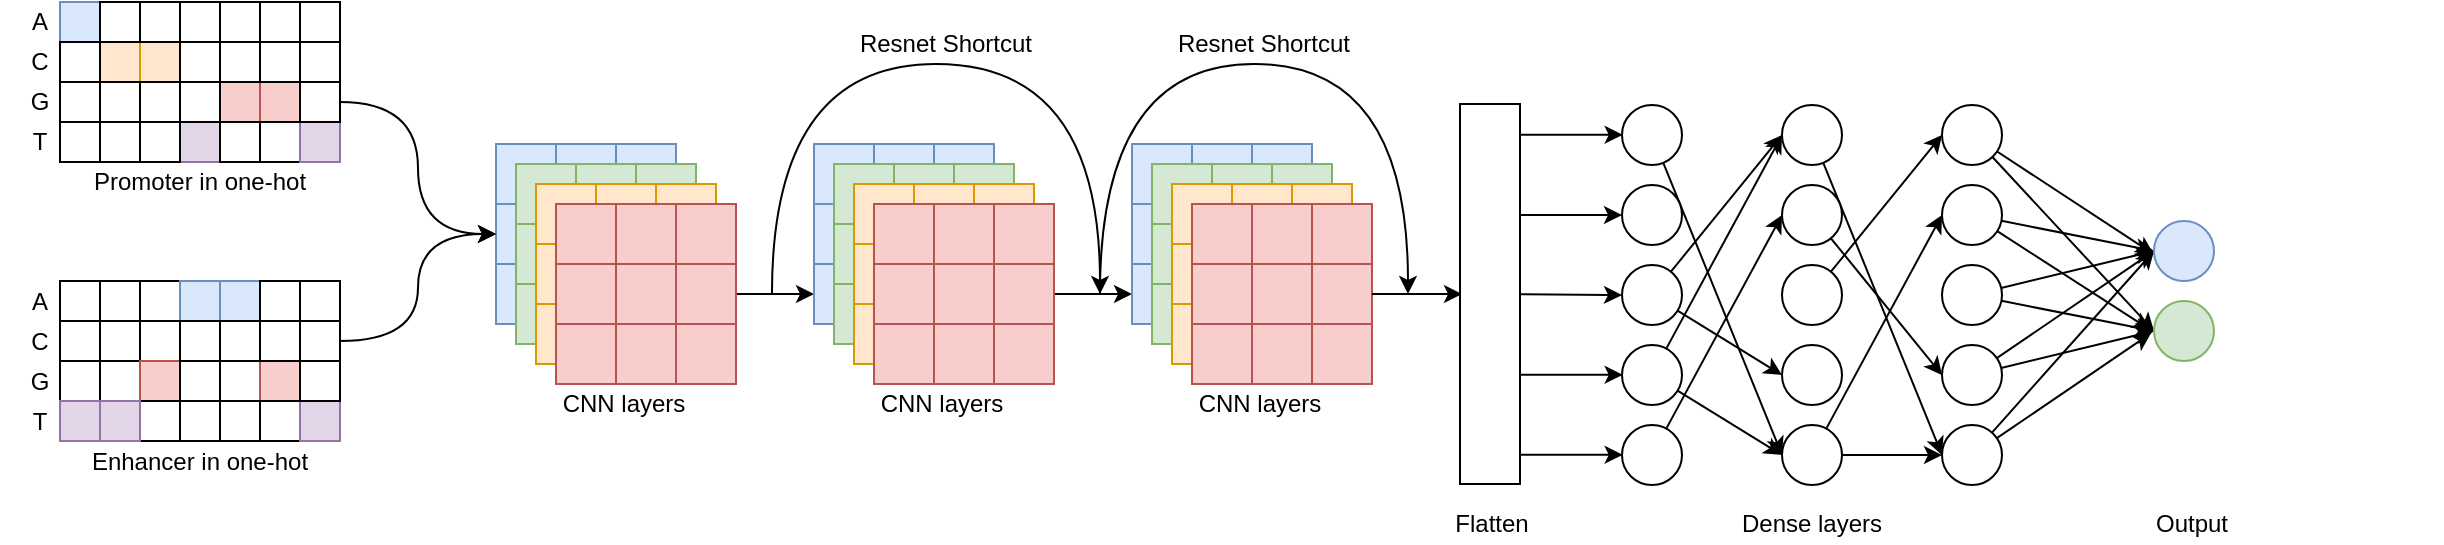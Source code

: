 <mxfile version="14.8.5" type="github">
  <diagram id="KxuiyelQ4g_LW83yEsCo" name="Page-1">
    <mxGraphModel dx="331" dy="177" grid="1" gridSize="10" guides="1" tooltips="1" connect="1" arrows="1" fold="1" page="1" pageScale="1" pageWidth="4681" pageHeight="3300" math="0" shadow="0">
      <root>
        <mxCell id="0" />
        <mxCell id="1" parent="0" />
        <mxCell id="kqRgGIrwKwdqKhj7u-J3-432" value="&lt;div&gt;CNN layers&lt;/div&gt;" style="text;html=1;strokeColor=none;fillColor=none;align=center;verticalAlign=middle;whiteSpace=wrap;rounded=0;" vertex="1" parent="1">
          <mxGeometry x="377" y="650" width="250" height="20" as="geometry" />
        </mxCell>
        <mxCell id="kqRgGIrwKwdqKhj7u-J3-433" value="" style="whiteSpace=wrap;html=1;aspect=fixed;fillColor=#dae8fc;strokeColor=#6c8ebf;" vertex="1" parent="1">
          <mxGeometry x="438" y="530" width="30" height="30" as="geometry" />
        </mxCell>
        <mxCell id="kqRgGIrwKwdqKhj7u-J3-434" value="" style="whiteSpace=wrap;html=1;aspect=fixed;fillColor=#dae8fc;strokeColor=#6c8ebf;" vertex="1" parent="1">
          <mxGeometry x="468" y="530" width="30" height="30" as="geometry" />
        </mxCell>
        <mxCell id="kqRgGIrwKwdqKhj7u-J3-435" value="" style="whiteSpace=wrap;html=1;aspect=fixed;fillColor=#dae8fc;strokeColor=#6c8ebf;" vertex="1" parent="1">
          <mxGeometry x="498" y="530" width="30" height="30" as="geometry" />
        </mxCell>
        <mxCell id="kqRgGIrwKwdqKhj7u-J3-436" value="" style="whiteSpace=wrap;html=1;aspect=fixed;fillColor=#dae8fc;strokeColor=#6c8ebf;" vertex="1" parent="1">
          <mxGeometry x="438" y="560" width="30" height="30" as="geometry" />
        </mxCell>
        <mxCell id="kqRgGIrwKwdqKhj7u-J3-437" value="" style="whiteSpace=wrap;html=1;aspect=fixed;fillColor=#dae8fc;strokeColor=#6c8ebf;" vertex="1" parent="1">
          <mxGeometry x="468" y="560" width="30" height="30" as="geometry" />
        </mxCell>
        <mxCell id="kqRgGIrwKwdqKhj7u-J3-438" value="" style="whiteSpace=wrap;html=1;aspect=fixed;fillColor=#dae8fc;strokeColor=#6c8ebf;" vertex="1" parent="1">
          <mxGeometry x="498" y="560" width="30" height="30" as="geometry" />
        </mxCell>
        <mxCell id="kqRgGIrwKwdqKhj7u-J3-439" value="" style="whiteSpace=wrap;html=1;aspect=fixed;fillColor=#dae8fc;strokeColor=#6c8ebf;" vertex="1" parent="1">
          <mxGeometry x="438" y="590" width="30" height="30" as="geometry" />
        </mxCell>
        <mxCell id="kqRgGIrwKwdqKhj7u-J3-440" value="" style="whiteSpace=wrap;html=1;aspect=fixed;fillColor=#dae8fc;strokeColor=#6c8ebf;" vertex="1" parent="1">
          <mxGeometry x="468" y="590" width="30" height="30" as="geometry" />
        </mxCell>
        <mxCell id="kqRgGIrwKwdqKhj7u-J3-441" value="" style="whiteSpace=wrap;html=1;aspect=fixed;fillColor=#dae8fc;strokeColor=#6c8ebf;" vertex="1" parent="1">
          <mxGeometry x="498" y="590" width="30" height="30" as="geometry" />
        </mxCell>
        <mxCell id="kqRgGIrwKwdqKhj7u-J3-442" value="" style="whiteSpace=wrap;html=1;aspect=fixed;fillColor=#d5e8d4;strokeColor=#82b366;" vertex="1" parent="1">
          <mxGeometry x="448" y="540" width="30" height="30" as="geometry" />
        </mxCell>
        <mxCell id="kqRgGIrwKwdqKhj7u-J3-443" value="" style="whiteSpace=wrap;html=1;aspect=fixed;fillColor=#d5e8d4;strokeColor=#82b366;" vertex="1" parent="1">
          <mxGeometry x="478" y="540" width="30" height="30" as="geometry" />
        </mxCell>
        <mxCell id="kqRgGIrwKwdqKhj7u-J3-444" value="" style="whiteSpace=wrap;html=1;aspect=fixed;fillColor=#d5e8d4;strokeColor=#82b366;" vertex="1" parent="1">
          <mxGeometry x="508" y="540" width="30" height="30" as="geometry" />
        </mxCell>
        <mxCell id="kqRgGIrwKwdqKhj7u-J3-445" value="" style="whiteSpace=wrap;html=1;aspect=fixed;fillColor=#d5e8d4;strokeColor=#82b366;" vertex="1" parent="1">
          <mxGeometry x="448" y="570" width="30" height="30" as="geometry" />
        </mxCell>
        <mxCell id="kqRgGIrwKwdqKhj7u-J3-446" value="" style="whiteSpace=wrap;html=1;aspect=fixed;fillColor=#d5e8d4;strokeColor=#82b366;" vertex="1" parent="1">
          <mxGeometry x="478" y="570" width="30" height="30" as="geometry" />
        </mxCell>
        <mxCell id="kqRgGIrwKwdqKhj7u-J3-447" value="" style="whiteSpace=wrap;html=1;aspect=fixed;fillColor=#d5e8d4;strokeColor=#82b366;" vertex="1" parent="1">
          <mxGeometry x="508" y="570" width="30" height="30" as="geometry" />
        </mxCell>
        <mxCell id="kqRgGIrwKwdqKhj7u-J3-448" value="" style="whiteSpace=wrap;html=1;aspect=fixed;fillColor=#d5e8d4;strokeColor=#82b366;" vertex="1" parent="1">
          <mxGeometry x="448" y="600" width="30" height="30" as="geometry" />
        </mxCell>
        <mxCell id="kqRgGIrwKwdqKhj7u-J3-449" value="" style="whiteSpace=wrap;html=1;aspect=fixed;fillColor=#d5e8d4;strokeColor=#82b366;" vertex="1" parent="1">
          <mxGeometry x="478" y="600" width="30" height="30" as="geometry" />
        </mxCell>
        <mxCell id="kqRgGIrwKwdqKhj7u-J3-450" value="" style="whiteSpace=wrap;html=1;aspect=fixed;fillColor=#d5e8d4;strokeColor=#82b366;" vertex="1" parent="1">
          <mxGeometry x="508" y="600" width="30" height="30" as="geometry" />
        </mxCell>
        <mxCell id="kqRgGIrwKwdqKhj7u-J3-451" value="" style="whiteSpace=wrap;html=1;aspect=fixed;fillColor=#ffe6cc;strokeColor=#d79b00;" vertex="1" parent="1">
          <mxGeometry x="458" y="550" width="30" height="30" as="geometry" />
        </mxCell>
        <mxCell id="kqRgGIrwKwdqKhj7u-J3-452" value="" style="whiteSpace=wrap;html=1;aspect=fixed;fillColor=#ffe6cc;strokeColor=#d79b00;" vertex="1" parent="1">
          <mxGeometry x="488" y="550" width="30" height="30" as="geometry" />
        </mxCell>
        <mxCell id="kqRgGIrwKwdqKhj7u-J3-453" value="" style="whiteSpace=wrap;html=1;aspect=fixed;fillColor=#ffe6cc;strokeColor=#d79b00;" vertex="1" parent="1">
          <mxGeometry x="518" y="550" width="30" height="30" as="geometry" />
        </mxCell>
        <mxCell id="kqRgGIrwKwdqKhj7u-J3-454" value="" style="whiteSpace=wrap;html=1;aspect=fixed;fillColor=#ffe6cc;strokeColor=#d79b00;" vertex="1" parent="1">
          <mxGeometry x="458" y="580" width="30" height="30" as="geometry" />
        </mxCell>
        <mxCell id="kqRgGIrwKwdqKhj7u-J3-455" value="" style="whiteSpace=wrap;html=1;aspect=fixed;fillColor=#ffe6cc;strokeColor=#d79b00;" vertex="1" parent="1">
          <mxGeometry x="488" y="580" width="30" height="30" as="geometry" />
        </mxCell>
        <mxCell id="kqRgGIrwKwdqKhj7u-J3-456" value="" style="whiteSpace=wrap;html=1;aspect=fixed;fillColor=#ffe6cc;strokeColor=#d79b00;" vertex="1" parent="1">
          <mxGeometry x="518" y="580" width="30" height="30" as="geometry" />
        </mxCell>
        <mxCell id="kqRgGIrwKwdqKhj7u-J3-457" value="" style="whiteSpace=wrap;html=1;aspect=fixed;fillColor=#ffe6cc;strokeColor=#d79b00;" vertex="1" parent="1">
          <mxGeometry x="458" y="610" width="30" height="30" as="geometry" />
        </mxCell>
        <mxCell id="kqRgGIrwKwdqKhj7u-J3-458" value="" style="whiteSpace=wrap;html=1;aspect=fixed;fillColor=#ffe6cc;strokeColor=#d79b00;" vertex="1" parent="1">
          <mxGeometry x="488" y="610" width="30" height="30" as="geometry" />
        </mxCell>
        <mxCell id="kqRgGIrwKwdqKhj7u-J3-459" value="" style="whiteSpace=wrap;html=1;aspect=fixed;fillColor=#ffe6cc;strokeColor=#d79b00;" vertex="1" parent="1">
          <mxGeometry x="518" y="610" width="30" height="30" as="geometry" />
        </mxCell>
        <mxCell id="kqRgGIrwKwdqKhj7u-J3-460" value="" style="whiteSpace=wrap;html=1;aspect=fixed;fillColor=#f8cecc;strokeColor=#b85450;" vertex="1" parent="1">
          <mxGeometry x="468" y="560" width="30" height="30" as="geometry" />
        </mxCell>
        <mxCell id="kqRgGIrwKwdqKhj7u-J3-461" value="" style="whiteSpace=wrap;html=1;aspect=fixed;fillColor=#f8cecc;strokeColor=#b85450;" vertex="1" parent="1">
          <mxGeometry x="498" y="560" width="30" height="30" as="geometry" />
        </mxCell>
        <mxCell id="kqRgGIrwKwdqKhj7u-J3-462" value="" style="whiteSpace=wrap;html=1;aspect=fixed;fillColor=#f8cecc;strokeColor=#b85450;" vertex="1" parent="1">
          <mxGeometry x="528" y="560" width="30" height="30" as="geometry" />
        </mxCell>
        <mxCell id="kqRgGIrwKwdqKhj7u-J3-463" value="" style="whiteSpace=wrap;html=1;aspect=fixed;fillColor=#f8cecc;strokeColor=#b85450;" vertex="1" parent="1">
          <mxGeometry x="468" y="590" width="30" height="30" as="geometry" />
        </mxCell>
        <mxCell id="kqRgGIrwKwdqKhj7u-J3-464" value="" style="whiteSpace=wrap;html=1;aspect=fixed;fillColor=#f8cecc;strokeColor=#b85450;" vertex="1" parent="1">
          <mxGeometry x="498" y="590" width="30" height="30" as="geometry" />
        </mxCell>
        <mxCell id="kqRgGIrwKwdqKhj7u-J3-543" style="edgeStyle=orthogonalEdgeStyle;curved=1;rounded=0;orthogonalLoop=1;jettySize=auto;html=1;entryX=0;entryY=0.5;entryDx=0;entryDy=0;" edge="1" parent="1" source="kqRgGIrwKwdqKhj7u-J3-465" target="kqRgGIrwKwdqKhj7u-J3-476">
          <mxGeometry relative="1" as="geometry" />
        </mxCell>
        <mxCell id="kqRgGIrwKwdqKhj7u-J3-465" value="" style="whiteSpace=wrap;html=1;aspect=fixed;fillColor=#f8cecc;strokeColor=#b85450;" vertex="1" parent="1">
          <mxGeometry x="528" y="590" width="30" height="30" as="geometry" />
        </mxCell>
        <mxCell id="kqRgGIrwKwdqKhj7u-J3-466" value="" style="whiteSpace=wrap;html=1;aspect=fixed;fillColor=#f8cecc;strokeColor=#b85450;" vertex="1" parent="1">
          <mxGeometry x="468" y="620" width="30" height="30" as="geometry" />
        </mxCell>
        <mxCell id="kqRgGIrwKwdqKhj7u-J3-467" value="" style="whiteSpace=wrap;html=1;aspect=fixed;fillColor=#f8cecc;strokeColor=#b85450;" vertex="1" parent="1">
          <mxGeometry x="498" y="620" width="30" height="30" as="geometry" />
        </mxCell>
        <mxCell id="kqRgGIrwKwdqKhj7u-J3-468" value="" style="whiteSpace=wrap;html=1;aspect=fixed;fillColor=#f8cecc;strokeColor=#b85450;" vertex="1" parent="1">
          <mxGeometry x="528" y="620" width="30" height="30" as="geometry" />
        </mxCell>
        <mxCell id="kqRgGIrwKwdqKhj7u-J3-469" value="&lt;div&gt;CNN layers&lt;/div&gt;" style="text;html=1;strokeColor=none;fillColor=none;align=center;verticalAlign=middle;whiteSpace=wrap;rounded=0;" vertex="1" parent="1">
          <mxGeometry x="536" y="650" width="250" height="20" as="geometry" />
        </mxCell>
        <mxCell id="kqRgGIrwKwdqKhj7u-J3-470" value="" style="whiteSpace=wrap;html=1;aspect=fixed;fillColor=#dae8fc;strokeColor=#6c8ebf;" vertex="1" parent="1">
          <mxGeometry x="597" y="530" width="30" height="30" as="geometry" />
        </mxCell>
        <mxCell id="kqRgGIrwKwdqKhj7u-J3-471" value="" style="whiteSpace=wrap;html=1;aspect=fixed;fillColor=#dae8fc;strokeColor=#6c8ebf;" vertex="1" parent="1">
          <mxGeometry x="627" y="530" width="30" height="30" as="geometry" />
        </mxCell>
        <mxCell id="kqRgGIrwKwdqKhj7u-J3-472" value="" style="whiteSpace=wrap;html=1;aspect=fixed;fillColor=#dae8fc;strokeColor=#6c8ebf;" vertex="1" parent="1">
          <mxGeometry x="657" y="530" width="30" height="30" as="geometry" />
        </mxCell>
        <mxCell id="kqRgGIrwKwdqKhj7u-J3-473" value="" style="whiteSpace=wrap;html=1;aspect=fixed;fillColor=#dae8fc;strokeColor=#6c8ebf;" vertex="1" parent="1">
          <mxGeometry x="597" y="560" width="30" height="30" as="geometry" />
        </mxCell>
        <mxCell id="kqRgGIrwKwdqKhj7u-J3-474" value="" style="whiteSpace=wrap;html=1;aspect=fixed;fillColor=#dae8fc;strokeColor=#6c8ebf;" vertex="1" parent="1">
          <mxGeometry x="627" y="560" width="30" height="30" as="geometry" />
        </mxCell>
        <mxCell id="kqRgGIrwKwdqKhj7u-J3-475" value="" style="whiteSpace=wrap;html=1;aspect=fixed;fillColor=#dae8fc;strokeColor=#6c8ebf;" vertex="1" parent="1">
          <mxGeometry x="657" y="560" width="30" height="30" as="geometry" />
        </mxCell>
        <mxCell id="kqRgGIrwKwdqKhj7u-J3-476" value="" style="whiteSpace=wrap;html=1;aspect=fixed;fillColor=#dae8fc;strokeColor=#6c8ebf;" vertex="1" parent="1">
          <mxGeometry x="597" y="590" width="30" height="30" as="geometry" />
        </mxCell>
        <mxCell id="kqRgGIrwKwdqKhj7u-J3-477" value="" style="whiteSpace=wrap;html=1;aspect=fixed;fillColor=#dae8fc;strokeColor=#6c8ebf;" vertex="1" parent="1">
          <mxGeometry x="627" y="590" width="30" height="30" as="geometry" />
        </mxCell>
        <mxCell id="kqRgGIrwKwdqKhj7u-J3-478" value="" style="whiteSpace=wrap;html=1;aspect=fixed;fillColor=#dae8fc;strokeColor=#6c8ebf;" vertex="1" parent="1">
          <mxGeometry x="657" y="590" width="30" height="30" as="geometry" />
        </mxCell>
        <mxCell id="kqRgGIrwKwdqKhj7u-J3-479" value="" style="whiteSpace=wrap;html=1;aspect=fixed;fillColor=#d5e8d4;strokeColor=#82b366;" vertex="1" parent="1">
          <mxGeometry x="607" y="540" width="30" height="30" as="geometry" />
        </mxCell>
        <mxCell id="kqRgGIrwKwdqKhj7u-J3-480" value="" style="whiteSpace=wrap;html=1;aspect=fixed;fillColor=#d5e8d4;strokeColor=#82b366;" vertex="1" parent="1">
          <mxGeometry x="637" y="540" width="30" height="30" as="geometry" />
        </mxCell>
        <mxCell id="kqRgGIrwKwdqKhj7u-J3-481" value="" style="whiteSpace=wrap;html=1;aspect=fixed;fillColor=#d5e8d4;strokeColor=#82b366;" vertex="1" parent="1">
          <mxGeometry x="667" y="540" width="30" height="30" as="geometry" />
        </mxCell>
        <mxCell id="kqRgGIrwKwdqKhj7u-J3-482" value="" style="whiteSpace=wrap;html=1;aspect=fixed;fillColor=#d5e8d4;strokeColor=#82b366;" vertex="1" parent="1">
          <mxGeometry x="607" y="570" width="30" height="30" as="geometry" />
        </mxCell>
        <mxCell id="kqRgGIrwKwdqKhj7u-J3-483" value="" style="whiteSpace=wrap;html=1;aspect=fixed;fillColor=#d5e8d4;strokeColor=#82b366;" vertex="1" parent="1">
          <mxGeometry x="637" y="570" width="30" height="30" as="geometry" />
        </mxCell>
        <mxCell id="kqRgGIrwKwdqKhj7u-J3-484" value="" style="whiteSpace=wrap;html=1;aspect=fixed;fillColor=#d5e8d4;strokeColor=#82b366;" vertex="1" parent="1">
          <mxGeometry x="667" y="570" width="30" height="30" as="geometry" />
        </mxCell>
        <mxCell id="kqRgGIrwKwdqKhj7u-J3-485" value="" style="whiteSpace=wrap;html=1;aspect=fixed;fillColor=#d5e8d4;strokeColor=#82b366;" vertex="1" parent="1">
          <mxGeometry x="607" y="600" width="30" height="30" as="geometry" />
        </mxCell>
        <mxCell id="kqRgGIrwKwdqKhj7u-J3-486" value="" style="whiteSpace=wrap;html=1;aspect=fixed;fillColor=#d5e8d4;strokeColor=#82b366;" vertex="1" parent="1">
          <mxGeometry x="637" y="600" width="30" height="30" as="geometry" />
        </mxCell>
        <mxCell id="kqRgGIrwKwdqKhj7u-J3-487" value="" style="whiteSpace=wrap;html=1;aspect=fixed;fillColor=#d5e8d4;strokeColor=#82b366;" vertex="1" parent="1">
          <mxGeometry x="667" y="600" width="30" height="30" as="geometry" />
        </mxCell>
        <mxCell id="kqRgGIrwKwdqKhj7u-J3-488" value="" style="whiteSpace=wrap;html=1;aspect=fixed;fillColor=#ffe6cc;strokeColor=#d79b00;" vertex="1" parent="1">
          <mxGeometry x="617" y="550" width="30" height="30" as="geometry" />
        </mxCell>
        <mxCell id="kqRgGIrwKwdqKhj7u-J3-489" value="" style="whiteSpace=wrap;html=1;aspect=fixed;fillColor=#ffe6cc;strokeColor=#d79b00;" vertex="1" parent="1">
          <mxGeometry x="647" y="550" width="30" height="30" as="geometry" />
        </mxCell>
        <mxCell id="kqRgGIrwKwdqKhj7u-J3-490" value="" style="whiteSpace=wrap;html=1;aspect=fixed;fillColor=#ffe6cc;strokeColor=#d79b00;" vertex="1" parent="1">
          <mxGeometry x="677" y="550" width="30" height="30" as="geometry" />
        </mxCell>
        <mxCell id="kqRgGIrwKwdqKhj7u-J3-491" value="" style="whiteSpace=wrap;html=1;aspect=fixed;fillColor=#ffe6cc;strokeColor=#d79b00;" vertex="1" parent="1">
          <mxGeometry x="617" y="580" width="30" height="30" as="geometry" />
        </mxCell>
        <mxCell id="kqRgGIrwKwdqKhj7u-J3-492" value="" style="whiteSpace=wrap;html=1;aspect=fixed;fillColor=#ffe6cc;strokeColor=#d79b00;" vertex="1" parent="1">
          <mxGeometry x="647" y="580" width="30" height="30" as="geometry" />
        </mxCell>
        <mxCell id="kqRgGIrwKwdqKhj7u-J3-493" value="" style="whiteSpace=wrap;html=1;aspect=fixed;fillColor=#ffe6cc;strokeColor=#d79b00;" vertex="1" parent="1">
          <mxGeometry x="677" y="580" width="30" height="30" as="geometry" />
        </mxCell>
        <mxCell id="kqRgGIrwKwdqKhj7u-J3-494" value="" style="whiteSpace=wrap;html=1;aspect=fixed;fillColor=#ffe6cc;strokeColor=#d79b00;" vertex="1" parent="1">
          <mxGeometry x="617" y="610" width="30" height="30" as="geometry" />
        </mxCell>
        <mxCell id="kqRgGIrwKwdqKhj7u-J3-495" value="" style="whiteSpace=wrap;html=1;aspect=fixed;fillColor=#ffe6cc;strokeColor=#d79b00;" vertex="1" parent="1">
          <mxGeometry x="647" y="610" width="30" height="30" as="geometry" />
        </mxCell>
        <mxCell id="kqRgGIrwKwdqKhj7u-J3-496" value="" style="whiteSpace=wrap;html=1;aspect=fixed;fillColor=#ffe6cc;strokeColor=#d79b00;" vertex="1" parent="1">
          <mxGeometry x="677" y="610" width="30" height="30" as="geometry" />
        </mxCell>
        <mxCell id="kqRgGIrwKwdqKhj7u-J3-497" value="" style="whiteSpace=wrap;html=1;aspect=fixed;fillColor=#f8cecc;strokeColor=#b85450;" vertex="1" parent="1">
          <mxGeometry x="627" y="560" width="30" height="30" as="geometry" />
        </mxCell>
        <mxCell id="kqRgGIrwKwdqKhj7u-J3-498" value="" style="whiteSpace=wrap;html=1;aspect=fixed;fillColor=#f8cecc;strokeColor=#b85450;" vertex="1" parent="1">
          <mxGeometry x="657" y="560" width="30" height="30" as="geometry" />
        </mxCell>
        <mxCell id="kqRgGIrwKwdqKhj7u-J3-499" value="" style="whiteSpace=wrap;html=1;aspect=fixed;fillColor=#f8cecc;strokeColor=#b85450;" vertex="1" parent="1">
          <mxGeometry x="687" y="560" width="30" height="30" as="geometry" />
        </mxCell>
        <mxCell id="kqRgGIrwKwdqKhj7u-J3-500" value="" style="whiteSpace=wrap;html=1;aspect=fixed;fillColor=#f8cecc;strokeColor=#b85450;" vertex="1" parent="1">
          <mxGeometry x="627" y="590" width="30" height="30" as="geometry" />
        </mxCell>
        <mxCell id="kqRgGIrwKwdqKhj7u-J3-501" value="" style="whiteSpace=wrap;html=1;aspect=fixed;fillColor=#f8cecc;strokeColor=#b85450;" vertex="1" parent="1">
          <mxGeometry x="657" y="590" width="30" height="30" as="geometry" />
        </mxCell>
        <mxCell id="kqRgGIrwKwdqKhj7u-J3-544" style="edgeStyle=orthogonalEdgeStyle;curved=1;rounded=0;orthogonalLoop=1;jettySize=auto;html=1;entryX=0;entryY=0.5;entryDx=0;entryDy=0;" edge="1" parent="1" source="kqRgGIrwKwdqKhj7u-J3-502" target="kqRgGIrwKwdqKhj7u-J3-513">
          <mxGeometry relative="1" as="geometry" />
        </mxCell>
        <mxCell id="kqRgGIrwKwdqKhj7u-J3-502" value="" style="whiteSpace=wrap;html=1;aspect=fixed;fillColor=#f8cecc;strokeColor=#b85450;" vertex="1" parent="1">
          <mxGeometry x="687" y="590" width="30" height="30" as="geometry" />
        </mxCell>
        <mxCell id="kqRgGIrwKwdqKhj7u-J3-503" value="" style="whiteSpace=wrap;html=1;aspect=fixed;fillColor=#f8cecc;strokeColor=#b85450;" vertex="1" parent="1">
          <mxGeometry x="627" y="620" width="30" height="30" as="geometry" />
        </mxCell>
        <mxCell id="kqRgGIrwKwdqKhj7u-J3-504" value="" style="whiteSpace=wrap;html=1;aspect=fixed;fillColor=#f8cecc;strokeColor=#b85450;" vertex="1" parent="1">
          <mxGeometry x="657" y="620" width="30" height="30" as="geometry" />
        </mxCell>
        <mxCell id="kqRgGIrwKwdqKhj7u-J3-505" value="" style="whiteSpace=wrap;html=1;aspect=fixed;fillColor=#f8cecc;strokeColor=#b85450;" vertex="1" parent="1">
          <mxGeometry x="687" y="620" width="30" height="30" as="geometry" />
        </mxCell>
        <mxCell id="kqRgGIrwKwdqKhj7u-J3-506" value="&lt;div&gt;CNN layers&lt;/div&gt;" style="text;html=1;strokeColor=none;fillColor=none;align=center;verticalAlign=middle;whiteSpace=wrap;rounded=0;" vertex="1" parent="1">
          <mxGeometry x="695" y="650" width="250" height="20" as="geometry" />
        </mxCell>
        <mxCell id="kqRgGIrwKwdqKhj7u-J3-507" value="" style="whiteSpace=wrap;html=1;aspect=fixed;fillColor=#dae8fc;strokeColor=#6c8ebf;" vertex="1" parent="1">
          <mxGeometry x="756" y="530" width="30" height="30" as="geometry" />
        </mxCell>
        <mxCell id="kqRgGIrwKwdqKhj7u-J3-508" value="" style="whiteSpace=wrap;html=1;aspect=fixed;fillColor=#dae8fc;strokeColor=#6c8ebf;" vertex="1" parent="1">
          <mxGeometry x="786" y="530" width="30" height="30" as="geometry" />
        </mxCell>
        <mxCell id="kqRgGIrwKwdqKhj7u-J3-509" value="" style="whiteSpace=wrap;html=1;aspect=fixed;fillColor=#dae8fc;strokeColor=#6c8ebf;" vertex="1" parent="1">
          <mxGeometry x="816" y="530" width="30" height="30" as="geometry" />
        </mxCell>
        <mxCell id="kqRgGIrwKwdqKhj7u-J3-510" value="" style="whiteSpace=wrap;html=1;aspect=fixed;fillColor=#dae8fc;strokeColor=#6c8ebf;" vertex="1" parent="1">
          <mxGeometry x="756" y="560" width="30" height="30" as="geometry" />
        </mxCell>
        <mxCell id="kqRgGIrwKwdqKhj7u-J3-511" value="" style="whiteSpace=wrap;html=1;aspect=fixed;fillColor=#dae8fc;strokeColor=#6c8ebf;" vertex="1" parent="1">
          <mxGeometry x="786" y="560" width="30" height="30" as="geometry" />
        </mxCell>
        <mxCell id="kqRgGIrwKwdqKhj7u-J3-512" value="" style="whiteSpace=wrap;html=1;aspect=fixed;fillColor=#dae8fc;strokeColor=#6c8ebf;" vertex="1" parent="1">
          <mxGeometry x="816" y="560" width="30" height="30" as="geometry" />
        </mxCell>
        <mxCell id="kqRgGIrwKwdqKhj7u-J3-513" value="" style="whiteSpace=wrap;html=1;aspect=fixed;fillColor=#dae8fc;strokeColor=#6c8ebf;" vertex="1" parent="1">
          <mxGeometry x="756" y="590" width="30" height="30" as="geometry" />
        </mxCell>
        <mxCell id="kqRgGIrwKwdqKhj7u-J3-514" value="" style="whiteSpace=wrap;html=1;aspect=fixed;fillColor=#dae8fc;strokeColor=#6c8ebf;" vertex="1" parent="1">
          <mxGeometry x="786" y="590" width="30" height="30" as="geometry" />
        </mxCell>
        <mxCell id="kqRgGIrwKwdqKhj7u-J3-515" value="" style="whiteSpace=wrap;html=1;aspect=fixed;fillColor=#dae8fc;strokeColor=#6c8ebf;" vertex="1" parent="1">
          <mxGeometry x="816" y="590" width="30" height="30" as="geometry" />
        </mxCell>
        <mxCell id="kqRgGIrwKwdqKhj7u-J3-516" value="" style="whiteSpace=wrap;html=1;aspect=fixed;fillColor=#d5e8d4;strokeColor=#82b366;" vertex="1" parent="1">
          <mxGeometry x="766" y="540" width="30" height="30" as="geometry" />
        </mxCell>
        <mxCell id="kqRgGIrwKwdqKhj7u-J3-517" value="" style="whiteSpace=wrap;html=1;aspect=fixed;fillColor=#d5e8d4;strokeColor=#82b366;" vertex="1" parent="1">
          <mxGeometry x="796" y="540" width="30" height="30" as="geometry" />
        </mxCell>
        <mxCell id="kqRgGIrwKwdqKhj7u-J3-518" value="" style="whiteSpace=wrap;html=1;aspect=fixed;fillColor=#d5e8d4;strokeColor=#82b366;" vertex="1" parent="1">
          <mxGeometry x="826" y="540" width="30" height="30" as="geometry" />
        </mxCell>
        <mxCell id="kqRgGIrwKwdqKhj7u-J3-519" value="" style="whiteSpace=wrap;html=1;aspect=fixed;fillColor=#d5e8d4;strokeColor=#82b366;" vertex="1" parent="1">
          <mxGeometry x="766" y="570" width="30" height="30" as="geometry" />
        </mxCell>
        <mxCell id="kqRgGIrwKwdqKhj7u-J3-520" value="" style="whiteSpace=wrap;html=1;aspect=fixed;fillColor=#d5e8d4;strokeColor=#82b366;" vertex="1" parent="1">
          <mxGeometry x="796" y="570" width="30" height="30" as="geometry" />
        </mxCell>
        <mxCell id="kqRgGIrwKwdqKhj7u-J3-521" value="" style="whiteSpace=wrap;html=1;aspect=fixed;fillColor=#d5e8d4;strokeColor=#82b366;" vertex="1" parent="1">
          <mxGeometry x="826" y="570" width="30" height="30" as="geometry" />
        </mxCell>
        <mxCell id="kqRgGIrwKwdqKhj7u-J3-522" value="" style="whiteSpace=wrap;html=1;aspect=fixed;fillColor=#d5e8d4;strokeColor=#82b366;" vertex="1" parent="1">
          <mxGeometry x="766" y="600" width="30" height="30" as="geometry" />
        </mxCell>
        <mxCell id="kqRgGIrwKwdqKhj7u-J3-523" value="" style="whiteSpace=wrap;html=1;aspect=fixed;fillColor=#d5e8d4;strokeColor=#82b366;" vertex="1" parent="1">
          <mxGeometry x="796" y="600" width="30" height="30" as="geometry" />
        </mxCell>
        <mxCell id="kqRgGIrwKwdqKhj7u-J3-524" value="" style="whiteSpace=wrap;html=1;aspect=fixed;fillColor=#d5e8d4;strokeColor=#82b366;" vertex="1" parent="1">
          <mxGeometry x="826" y="600" width="30" height="30" as="geometry" />
        </mxCell>
        <mxCell id="kqRgGIrwKwdqKhj7u-J3-525" value="" style="whiteSpace=wrap;html=1;aspect=fixed;fillColor=#ffe6cc;strokeColor=#d79b00;" vertex="1" parent="1">
          <mxGeometry x="776" y="550" width="30" height="30" as="geometry" />
        </mxCell>
        <mxCell id="kqRgGIrwKwdqKhj7u-J3-526" value="" style="whiteSpace=wrap;html=1;aspect=fixed;fillColor=#ffe6cc;strokeColor=#d79b00;" vertex="1" parent="1">
          <mxGeometry x="806" y="550" width="30" height="30" as="geometry" />
        </mxCell>
        <mxCell id="kqRgGIrwKwdqKhj7u-J3-527" value="" style="whiteSpace=wrap;html=1;aspect=fixed;fillColor=#ffe6cc;strokeColor=#d79b00;" vertex="1" parent="1">
          <mxGeometry x="836" y="550" width="30" height="30" as="geometry" />
        </mxCell>
        <mxCell id="kqRgGIrwKwdqKhj7u-J3-528" value="" style="whiteSpace=wrap;html=1;aspect=fixed;fillColor=#ffe6cc;strokeColor=#d79b00;" vertex="1" parent="1">
          <mxGeometry x="776" y="580" width="30" height="30" as="geometry" />
        </mxCell>
        <mxCell id="kqRgGIrwKwdqKhj7u-J3-529" value="" style="whiteSpace=wrap;html=1;aspect=fixed;fillColor=#ffe6cc;strokeColor=#d79b00;" vertex="1" parent="1">
          <mxGeometry x="806" y="580" width="30" height="30" as="geometry" />
        </mxCell>
        <mxCell id="kqRgGIrwKwdqKhj7u-J3-530" value="" style="whiteSpace=wrap;html=1;aspect=fixed;fillColor=#ffe6cc;strokeColor=#d79b00;" vertex="1" parent="1">
          <mxGeometry x="836" y="580" width="30" height="30" as="geometry" />
        </mxCell>
        <mxCell id="kqRgGIrwKwdqKhj7u-J3-531" value="" style="whiteSpace=wrap;html=1;aspect=fixed;fillColor=#ffe6cc;strokeColor=#d79b00;" vertex="1" parent="1">
          <mxGeometry x="776" y="610" width="30" height="30" as="geometry" />
        </mxCell>
        <mxCell id="kqRgGIrwKwdqKhj7u-J3-532" value="" style="whiteSpace=wrap;html=1;aspect=fixed;fillColor=#ffe6cc;strokeColor=#d79b00;" vertex="1" parent="1">
          <mxGeometry x="806" y="610" width="30" height="30" as="geometry" />
        </mxCell>
        <mxCell id="kqRgGIrwKwdqKhj7u-J3-533" value="" style="whiteSpace=wrap;html=1;aspect=fixed;fillColor=#ffe6cc;strokeColor=#d79b00;" vertex="1" parent="1">
          <mxGeometry x="836" y="610" width="30" height="30" as="geometry" />
        </mxCell>
        <mxCell id="kqRgGIrwKwdqKhj7u-J3-534" value="" style="whiteSpace=wrap;html=1;aspect=fixed;fillColor=#f8cecc;strokeColor=#b85450;" vertex="1" parent="1">
          <mxGeometry x="786" y="560" width="30" height="30" as="geometry" />
        </mxCell>
        <mxCell id="kqRgGIrwKwdqKhj7u-J3-535" value="" style="whiteSpace=wrap;html=1;aspect=fixed;fillColor=#f8cecc;strokeColor=#b85450;" vertex="1" parent="1">
          <mxGeometry x="816" y="560" width="30" height="30" as="geometry" />
        </mxCell>
        <mxCell id="kqRgGIrwKwdqKhj7u-J3-536" value="" style="whiteSpace=wrap;html=1;aspect=fixed;fillColor=#f8cecc;strokeColor=#b85450;" vertex="1" parent="1">
          <mxGeometry x="846" y="560" width="30" height="30" as="geometry" />
        </mxCell>
        <mxCell id="kqRgGIrwKwdqKhj7u-J3-537" value="" style="whiteSpace=wrap;html=1;aspect=fixed;fillColor=#f8cecc;strokeColor=#b85450;" vertex="1" parent="1">
          <mxGeometry x="786" y="590" width="30" height="30" as="geometry" />
        </mxCell>
        <mxCell id="kqRgGIrwKwdqKhj7u-J3-538" value="" style="whiteSpace=wrap;html=1;aspect=fixed;fillColor=#f8cecc;strokeColor=#b85450;" vertex="1" parent="1">
          <mxGeometry x="816" y="590" width="30" height="30" as="geometry" />
        </mxCell>
        <mxCell id="kqRgGIrwKwdqKhj7u-J3-539" value="" style="whiteSpace=wrap;html=1;aspect=fixed;fillColor=#f8cecc;strokeColor=#b85450;" vertex="1" parent="1">
          <mxGeometry x="846" y="590" width="30" height="30" as="geometry" />
        </mxCell>
        <mxCell id="kqRgGIrwKwdqKhj7u-J3-540" value="" style="whiteSpace=wrap;html=1;aspect=fixed;fillColor=#f8cecc;strokeColor=#b85450;" vertex="1" parent="1">
          <mxGeometry x="786" y="620" width="30" height="30" as="geometry" />
        </mxCell>
        <mxCell id="kqRgGIrwKwdqKhj7u-J3-541" value="" style="whiteSpace=wrap;html=1;aspect=fixed;fillColor=#f8cecc;strokeColor=#b85450;" vertex="1" parent="1">
          <mxGeometry x="816" y="620" width="30" height="30" as="geometry" />
        </mxCell>
        <mxCell id="kqRgGIrwKwdqKhj7u-J3-542" value="" style="whiteSpace=wrap;html=1;aspect=fixed;fillColor=#f8cecc;strokeColor=#b85450;" vertex="1" parent="1">
          <mxGeometry x="846" y="620" width="30" height="30" as="geometry" />
        </mxCell>
        <mxCell id="kqRgGIrwKwdqKhj7u-J3-545" style="edgeStyle=orthogonalEdgeStyle;curved=1;rounded=0;orthogonalLoop=1;jettySize=auto;html=1;" edge="1" parent="1">
          <mxGeometry relative="1" as="geometry">
            <mxPoint x="740" y="605" as="targetPoint" />
            <mxPoint x="575.97" y="604.97" as="sourcePoint" />
            <Array as="points">
              <mxPoint x="576" y="490" />
              <mxPoint x="740" y="490" />
            </Array>
          </mxGeometry>
        </mxCell>
        <mxCell id="kqRgGIrwKwdqKhj7u-J3-546" value="Resnet Shortcut" style="text;html=1;strokeColor=none;fillColor=none;align=center;verticalAlign=middle;whiteSpace=wrap;rounded=0;" vertex="1" parent="1">
          <mxGeometry x="697" y="470" width="250" height="20" as="geometry" />
        </mxCell>
        <mxCell id="kqRgGIrwKwdqKhj7u-J3-547" style="edgeStyle=orthogonalEdgeStyle;rounded=0;orthogonalLoop=1;jettySize=auto;html=1;entryX=0;entryY=0.5;entryDx=0;entryDy=0;" edge="1" parent="1">
          <mxGeometry relative="1" as="geometry">
            <mxPoint x="876" y="605" as="sourcePoint" />
            <mxPoint x="921" y="605" as="targetPoint" />
            <Array as="points">
              <mxPoint x="891" y="605" />
              <mxPoint x="891" y="605" />
            </Array>
          </mxGeometry>
        </mxCell>
        <mxCell id="kqRgGIrwKwdqKhj7u-J3-560" style="edgeStyle=none;rounded=1;jumpSize=20;orthogonalLoop=1;jettySize=auto;html=1;entryX=0;entryY=0.5;entryDx=0;entryDy=0;strokeWidth=1;" edge="1" parent="1" source="kqRgGIrwKwdqKhj7u-J3-561" target="kqRgGIrwKwdqKhj7u-J3-582">
          <mxGeometry relative="1" as="geometry" />
        </mxCell>
        <mxCell id="kqRgGIrwKwdqKhj7u-J3-561" value="" style="ellipse;whiteSpace=wrap;html=1;aspect=fixed;" vertex="1" parent="1">
          <mxGeometry x="1001" y="510.5" width="30" height="30" as="geometry" />
        </mxCell>
        <mxCell id="kqRgGIrwKwdqKhj7u-J3-562" value="" style="ellipse;whiteSpace=wrap;html=1;aspect=fixed;" vertex="1" parent="1">
          <mxGeometry x="1001" y="550.5" width="30" height="30" as="geometry" />
        </mxCell>
        <mxCell id="kqRgGIrwKwdqKhj7u-J3-563" style="edgeStyle=none;rounded=1;jumpSize=20;orthogonalLoop=1;jettySize=auto;html=1;entryX=0;entryY=0.5;entryDx=0;entryDy=0;strokeWidth=1;" edge="1" parent="1" source="kqRgGIrwKwdqKhj7u-J3-565" target="kqRgGIrwKwdqKhj7u-J3-579">
          <mxGeometry relative="1" as="geometry" />
        </mxCell>
        <mxCell id="kqRgGIrwKwdqKhj7u-J3-564" style="edgeStyle=none;rounded=1;jumpSize=20;orthogonalLoop=1;jettySize=auto;html=1;entryX=0;entryY=0.5;entryDx=0;entryDy=0;strokeWidth=1;" edge="1" parent="1" source="kqRgGIrwKwdqKhj7u-J3-565" target="kqRgGIrwKwdqKhj7u-J3-574">
          <mxGeometry relative="1" as="geometry" />
        </mxCell>
        <mxCell id="kqRgGIrwKwdqKhj7u-J3-565" value="" style="ellipse;whiteSpace=wrap;html=1;aspect=fixed;" vertex="1" parent="1">
          <mxGeometry x="1001" y="590.5" width="30" height="30" as="geometry" />
        </mxCell>
        <mxCell id="kqRgGIrwKwdqKhj7u-J3-566" style="edgeStyle=none;rounded=1;jumpSize=20;orthogonalLoop=1;jettySize=auto;html=1;entryX=0;entryY=0.5;entryDx=0;entryDy=0;strokeWidth=1;" edge="1" parent="1" source="kqRgGIrwKwdqKhj7u-J3-568" target="kqRgGIrwKwdqKhj7u-J3-574">
          <mxGeometry relative="1" as="geometry" />
        </mxCell>
        <mxCell id="kqRgGIrwKwdqKhj7u-J3-567" style="edgeStyle=none;rounded=1;jumpSize=20;orthogonalLoop=1;jettySize=auto;html=1;entryX=0;entryY=0.5;entryDx=0;entryDy=0;strokeWidth=1;" edge="1" parent="1" source="kqRgGIrwKwdqKhj7u-J3-568" target="kqRgGIrwKwdqKhj7u-J3-582">
          <mxGeometry relative="1" as="geometry" />
        </mxCell>
        <mxCell id="kqRgGIrwKwdqKhj7u-J3-568" value="" style="ellipse;whiteSpace=wrap;html=1;aspect=fixed;" vertex="1" parent="1">
          <mxGeometry x="1001" y="630.5" width="30" height="30" as="geometry" />
        </mxCell>
        <mxCell id="kqRgGIrwKwdqKhj7u-J3-569" style="edgeStyle=none;rounded=1;jumpSize=20;orthogonalLoop=1;jettySize=auto;html=1;entryX=0;entryY=0.5;entryDx=0;entryDy=0;strokeWidth=1;" edge="1" parent="1" source="kqRgGIrwKwdqKhj7u-J3-570" target="kqRgGIrwKwdqKhj7u-J3-576">
          <mxGeometry relative="1" as="geometry" />
        </mxCell>
        <mxCell id="kqRgGIrwKwdqKhj7u-J3-570" value="" style="ellipse;whiteSpace=wrap;html=1;aspect=fixed;" vertex="1" parent="1">
          <mxGeometry x="1001" y="670.5" width="30" height="30" as="geometry" />
        </mxCell>
        <mxCell id="kqRgGIrwKwdqKhj7u-J3-571" value="Dense layers" style="text;html=1;strokeColor=none;fillColor=none;align=center;verticalAlign=middle;whiteSpace=wrap;rounded=0;" vertex="1" parent="1">
          <mxGeometry x="971" y="709.5" width="250" height="20" as="geometry" />
        </mxCell>
        <mxCell id="kqRgGIrwKwdqKhj7u-J3-572" value="Flatten" style="text;html=1;strokeColor=none;fillColor=none;align=center;verticalAlign=middle;whiteSpace=wrap;rounded=0;" vertex="1" parent="1">
          <mxGeometry x="811" y="709.5" width="250" height="20" as="geometry" />
        </mxCell>
        <mxCell id="kqRgGIrwKwdqKhj7u-J3-573" style="edgeStyle=none;rounded=1;jumpSize=20;orthogonalLoop=1;jettySize=auto;html=1;entryX=0;entryY=0.5;entryDx=0;entryDy=0;strokeWidth=1;" edge="1" parent="1" source="kqRgGIrwKwdqKhj7u-J3-574" target="kqRgGIrwKwdqKhj7u-J3-597">
          <mxGeometry relative="1" as="geometry" />
        </mxCell>
        <mxCell id="kqRgGIrwKwdqKhj7u-J3-574" value="" style="ellipse;whiteSpace=wrap;html=1;aspect=fixed;" vertex="1" parent="1">
          <mxGeometry x="1081" y="510.5" width="30" height="30" as="geometry" />
        </mxCell>
        <mxCell id="kqRgGIrwKwdqKhj7u-J3-575" style="edgeStyle=none;rounded=1;jumpSize=20;orthogonalLoop=1;jettySize=auto;html=1;entryX=0;entryY=0.5;entryDx=0;entryDy=0;strokeWidth=1;" edge="1" parent="1" source="kqRgGIrwKwdqKhj7u-J3-576" target="kqRgGIrwKwdqKhj7u-J3-594">
          <mxGeometry relative="1" as="geometry" />
        </mxCell>
        <mxCell id="kqRgGIrwKwdqKhj7u-J3-576" value="" style="ellipse;whiteSpace=wrap;html=1;aspect=fixed;" vertex="1" parent="1">
          <mxGeometry x="1081" y="550.5" width="30" height="30" as="geometry" />
        </mxCell>
        <mxCell id="kqRgGIrwKwdqKhj7u-J3-577" style="edgeStyle=none;rounded=1;jumpSize=20;orthogonalLoop=1;jettySize=auto;html=1;entryX=0;entryY=0.5;entryDx=0;entryDy=0;strokeWidth=1;" edge="1" parent="1" source="kqRgGIrwKwdqKhj7u-J3-578" target="kqRgGIrwKwdqKhj7u-J3-585">
          <mxGeometry relative="1" as="geometry" />
        </mxCell>
        <mxCell id="kqRgGIrwKwdqKhj7u-J3-578" value="" style="ellipse;whiteSpace=wrap;html=1;aspect=fixed;" vertex="1" parent="1">
          <mxGeometry x="1081" y="590.5" width="30" height="30" as="geometry" />
        </mxCell>
        <mxCell id="kqRgGIrwKwdqKhj7u-J3-579" value="" style="ellipse;whiteSpace=wrap;html=1;aspect=fixed;" vertex="1" parent="1">
          <mxGeometry x="1081" y="630.5" width="30" height="30" as="geometry" />
        </mxCell>
        <mxCell id="kqRgGIrwKwdqKhj7u-J3-580" style="edgeStyle=none;rounded=1;jumpSize=20;orthogonalLoop=1;jettySize=auto;html=1;entryX=0;entryY=0.5;entryDx=0;entryDy=0;strokeWidth=1;" edge="1" parent="1" source="kqRgGIrwKwdqKhj7u-J3-582" target="kqRgGIrwKwdqKhj7u-J3-588">
          <mxGeometry relative="1" as="geometry" />
        </mxCell>
        <mxCell id="kqRgGIrwKwdqKhj7u-J3-581" style="edgeStyle=none;rounded=1;jumpSize=20;orthogonalLoop=1;jettySize=auto;html=1;entryX=0;entryY=0.5;entryDx=0;entryDy=0;strokeWidth=1;" edge="1" parent="1" source="kqRgGIrwKwdqKhj7u-J3-582" target="kqRgGIrwKwdqKhj7u-J3-597">
          <mxGeometry relative="1" as="geometry" />
        </mxCell>
        <mxCell id="kqRgGIrwKwdqKhj7u-J3-582" value="" style="ellipse;whiteSpace=wrap;html=1;aspect=fixed;" vertex="1" parent="1">
          <mxGeometry x="1081" y="670.5" width="30" height="30" as="geometry" />
        </mxCell>
        <mxCell id="kqRgGIrwKwdqKhj7u-J3-583" style="edgeStyle=none;rounded=1;jumpSize=20;orthogonalLoop=1;jettySize=auto;html=1;entryX=0;entryY=0.5;entryDx=0;entryDy=0;strokeWidth=1;" edge="1" parent="1" source="kqRgGIrwKwdqKhj7u-J3-585" target="kqRgGIrwKwdqKhj7u-J3-600">
          <mxGeometry relative="1" as="geometry" />
        </mxCell>
        <mxCell id="kqRgGIrwKwdqKhj7u-J3-584" style="edgeStyle=none;rounded=1;jumpSize=20;orthogonalLoop=1;jettySize=auto;html=1;strokeWidth=1;entryX=-0.001;entryY=0.557;entryDx=0;entryDy=0;entryPerimeter=0;" edge="1" parent="1" source="kqRgGIrwKwdqKhj7u-J3-585" target="kqRgGIrwKwdqKhj7u-J3-599">
          <mxGeometry relative="1" as="geometry">
            <mxPoint x="1261" y="605.5" as="targetPoint" />
          </mxGeometry>
        </mxCell>
        <mxCell id="kqRgGIrwKwdqKhj7u-J3-585" value="" style="ellipse;whiteSpace=wrap;html=1;aspect=fixed;" vertex="1" parent="1">
          <mxGeometry x="1161" y="510.5" width="30" height="30" as="geometry" />
        </mxCell>
        <mxCell id="kqRgGIrwKwdqKhj7u-J3-586" style="edgeStyle=none;rounded=1;jumpSize=20;orthogonalLoop=1;jettySize=auto;html=1;entryX=0;entryY=0.5;entryDx=0;entryDy=0;strokeWidth=1;" edge="1" parent="1" source="kqRgGIrwKwdqKhj7u-J3-588" target="kqRgGIrwKwdqKhj7u-J3-599">
          <mxGeometry relative="1" as="geometry" />
        </mxCell>
        <mxCell id="kqRgGIrwKwdqKhj7u-J3-587" style="edgeStyle=none;rounded=1;jumpSize=20;orthogonalLoop=1;jettySize=auto;html=1;strokeWidth=1;entryX=-0.057;entryY=0.483;entryDx=0;entryDy=0;entryPerimeter=0;" edge="1" parent="1" source="kqRgGIrwKwdqKhj7u-J3-588" target="kqRgGIrwKwdqKhj7u-J3-600">
          <mxGeometry relative="1" as="geometry">
            <mxPoint x="1271" y="645.5" as="targetPoint" />
          </mxGeometry>
        </mxCell>
        <mxCell id="kqRgGIrwKwdqKhj7u-J3-588" value="" style="ellipse;whiteSpace=wrap;html=1;aspect=fixed;" vertex="1" parent="1">
          <mxGeometry x="1161" y="550.5" width="30" height="30" as="geometry" />
        </mxCell>
        <mxCell id="kqRgGIrwKwdqKhj7u-J3-589" style="edgeStyle=none;rounded=1;jumpSize=20;orthogonalLoop=1;jettySize=auto;html=1;entryX=0;entryY=0.5;entryDx=0;entryDy=0;strokeWidth=1;" edge="1" parent="1" source="kqRgGIrwKwdqKhj7u-J3-591" target="kqRgGIrwKwdqKhj7u-J3-600">
          <mxGeometry relative="1" as="geometry" />
        </mxCell>
        <mxCell id="kqRgGIrwKwdqKhj7u-J3-590" style="edgeStyle=none;rounded=1;jumpSize=20;orthogonalLoop=1;jettySize=auto;html=1;strokeWidth=1;entryX=0;entryY=0.5;entryDx=0;entryDy=0;" edge="1" parent="1" source="kqRgGIrwKwdqKhj7u-J3-591" target="kqRgGIrwKwdqKhj7u-J3-599">
          <mxGeometry relative="1" as="geometry">
            <mxPoint x="1271" y="605.5" as="targetPoint" />
          </mxGeometry>
        </mxCell>
        <mxCell id="kqRgGIrwKwdqKhj7u-J3-591" value="" style="ellipse;whiteSpace=wrap;html=1;aspect=fixed;" vertex="1" parent="1">
          <mxGeometry x="1161" y="590.5" width="30" height="30" as="geometry" />
        </mxCell>
        <mxCell id="kqRgGIrwKwdqKhj7u-J3-592" style="edgeStyle=none;rounded=1;jumpSize=20;orthogonalLoop=1;jettySize=auto;html=1;entryX=0;entryY=0.5;entryDx=0;entryDy=0;strokeWidth=1;" edge="1" parent="1" source="kqRgGIrwKwdqKhj7u-J3-594" target="kqRgGIrwKwdqKhj7u-J3-599">
          <mxGeometry relative="1" as="geometry" />
        </mxCell>
        <mxCell id="kqRgGIrwKwdqKhj7u-J3-593" style="edgeStyle=none;rounded=1;jumpSize=20;orthogonalLoop=1;jettySize=auto;html=1;strokeWidth=1;entryX=0;entryY=0.5;entryDx=0;entryDy=0;" edge="1" parent="1" source="kqRgGIrwKwdqKhj7u-J3-594" target="kqRgGIrwKwdqKhj7u-J3-600">
          <mxGeometry relative="1" as="geometry">
            <mxPoint x="1261" y="645.5" as="targetPoint" />
          </mxGeometry>
        </mxCell>
        <mxCell id="kqRgGIrwKwdqKhj7u-J3-594" value="" style="ellipse;whiteSpace=wrap;html=1;aspect=fixed;" vertex="1" parent="1">
          <mxGeometry x="1161" y="630.5" width="30" height="30" as="geometry" />
        </mxCell>
        <mxCell id="kqRgGIrwKwdqKhj7u-J3-595" style="edgeStyle=none;rounded=1;jumpSize=20;orthogonalLoop=1;jettySize=auto;html=1;strokeWidth=1;entryX=-0.05;entryY=0.538;entryDx=0;entryDy=0;entryPerimeter=0;" edge="1" parent="1" source="kqRgGIrwKwdqKhj7u-J3-597" target="kqRgGIrwKwdqKhj7u-J3-600">
          <mxGeometry relative="1" as="geometry">
            <mxPoint x="1271" y="645.5" as="targetPoint" />
          </mxGeometry>
        </mxCell>
        <mxCell id="kqRgGIrwKwdqKhj7u-J3-596" style="edgeStyle=none;rounded=1;jumpSize=20;orthogonalLoop=1;jettySize=auto;html=1;strokeWidth=1;entryX=0;entryY=0.5;entryDx=0;entryDy=0;" edge="1" parent="1" source="kqRgGIrwKwdqKhj7u-J3-597" target="kqRgGIrwKwdqKhj7u-J3-599">
          <mxGeometry relative="1" as="geometry">
            <mxPoint x="1261" y="605.5" as="targetPoint" />
          </mxGeometry>
        </mxCell>
        <mxCell id="kqRgGIrwKwdqKhj7u-J3-597" value="" style="ellipse;whiteSpace=wrap;html=1;aspect=fixed;" vertex="1" parent="1">
          <mxGeometry x="1161" y="670.5" width="30" height="30" as="geometry" />
        </mxCell>
        <mxCell id="kqRgGIrwKwdqKhj7u-J3-598" value="&lt;div&gt;Output&lt;/div&gt;" style="text;html=1;strokeColor=none;fillColor=none;align=center;verticalAlign=middle;whiteSpace=wrap;rounded=0;" vertex="1" parent="1">
          <mxGeometry x="1161" y="709.5" width="250" height="20" as="geometry" />
        </mxCell>
        <mxCell id="kqRgGIrwKwdqKhj7u-J3-599" value="" style="ellipse;whiteSpace=wrap;html=1;aspect=fixed;fillColor=#dae8fc;strokeColor=#6c8ebf;" vertex="1" parent="1">
          <mxGeometry x="1267" y="568.5" width="30" height="30" as="geometry" />
        </mxCell>
        <mxCell id="kqRgGIrwKwdqKhj7u-J3-600" value="" style="ellipse;whiteSpace=wrap;html=1;aspect=fixed;fillColor=#d5e8d4;strokeColor=#82b366;" vertex="1" parent="1">
          <mxGeometry x="1267" y="608.5" width="30" height="30" as="geometry" />
        </mxCell>
        <mxCell id="kqRgGIrwKwdqKhj7u-J3-601" style="edgeStyle=orthogonalEdgeStyle;curved=1;rounded=0;orthogonalLoop=1;jettySize=auto;html=1;" edge="1" parent="1">
          <mxGeometry relative="1" as="geometry">
            <mxPoint x="894" y="605" as="targetPoint" />
            <mxPoint x="739.97" y="604.97" as="sourcePoint" />
            <Array as="points">
              <mxPoint x="740" y="490" />
              <mxPoint x="894" y="490" />
            </Array>
          </mxGeometry>
        </mxCell>
        <mxCell id="kqRgGIrwKwdqKhj7u-J3-602" value="Resnet Shortcut" style="text;html=1;strokeColor=none;fillColor=none;align=center;verticalAlign=middle;whiteSpace=wrap;rounded=0;" vertex="1" parent="1">
          <mxGeometry x="538" y="470" width="250" height="20" as="geometry" />
        </mxCell>
        <mxCell id="kqRgGIrwKwdqKhj7u-J3-603" value="&lt;div&gt;Promoter in one-hot&lt;/div&gt;" style="text;html=1;strokeColor=none;fillColor=none;align=center;verticalAlign=middle;whiteSpace=wrap;rounded=0;" vertex="1" parent="1">
          <mxGeometry x="210" y="539" width="160" height="20" as="geometry" />
        </mxCell>
        <mxCell id="kqRgGIrwKwdqKhj7u-J3-604" value="G" style="text;html=1;strokeColor=none;fillColor=none;align=center;verticalAlign=middle;whiteSpace=wrap;rounded=0;" vertex="1" parent="1">
          <mxGeometry x="190" y="499" width="40" height="20" as="geometry" />
        </mxCell>
        <mxCell id="kqRgGIrwKwdqKhj7u-J3-605" value="T" style="text;html=1;strokeColor=none;fillColor=none;align=center;verticalAlign=middle;whiteSpace=wrap;rounded=0;" vertex="1" parent="1">
          <mxGeometry x="190" y="519" width="40" height="20" as="geometry" />
        </mxCell>
        <mxCell id="kqRgGIrwKwdqKhj7u-J3-606" value="&lt;div&gt;A&lt;/div&gt;" style="text;html=1;strokeColor=none;fillColor=none;align=center;verticalAlign=middle;whiteSpace=wrap;rounded=0;" vertex="1" parent="1">
          <mxGeometry x="190" y="459" width="40" height="20" as="geometry" />
        </mxCell>
        <mxCell id="kqRgGIrwKwdqKhj7u-J3-607" value="C" style="text;html=1;strokeColor=none;fillColor=none;align=center;verticalAlign=middle;whiteSpace=wrap;rounded=0;" vertex="1" parent="1">
          <mxGeometry x="190" y="479" width="40" height="20" as="geometry" />
        </mxCell>
        <mxCell id="kqRgGIrwKwdqKhj7u-J3-608" value="" style="whiteSpace=wrap;html=1;aspect=fixed;fillColor=#dae8fc;strokeColor=#6c8ebf;" vertex="1" parent="1">
          <mxGeometry x="220" y="459" width="20" height="20" as="geometry" />
        </mxCell>
        <mxCell id="kqRgGIrwKwdqKhj7u-J3-609" value="" style="whiteSpace=wrap;html=1;aspect=fixed;" vertex="1" parent="1">
          <mxGeometry x="240" y="479" width="20" height="20" as="geometry" />
        </mxCell>
        <mxCell id="kqRgGIrwKwdqKhj7u-J3-610" value="" style="whiteSpace=wrap;html=1;aspect=fixed;fillColor=#ffe6cc;strokeColor=#d79b00;" vertex="1" parent="1">
          <mxGeometry x="240" y="479" width="20" height="20" as="geometry" />
        </mxCell>
        <mxCell id="kqRgGIrwKwdqKhj7u-J3-611" value="" style="whiteSpace=wrap;html=1;aspect=fixed;fillColor=#ffe6cc;strokeColor=#d79b00;" vertex="1" parent="1">
          <mxGeometry x="260" y="479" width="20" height="20" as="geometry" />
        </mxCell>
        <mxCell id="kqRgGIrwKwdqKhj7u-J3-612" value="" style="whiteSpace=wrap;html=1;aspect=fixed;fillColor=#e1d5e7;strokeColor=#9673a6;" vertex="1" parent="1">
          <mxGeometry x="280" y="519" width="20" height="20" as="geometry" />
        </mxCell>
        <mxCell id="kqRgGIrwKwdqKhj7u-J3-613" value="" style="whiteSpace=wrap;html=1;aspect=fixed;fillColor=#f8cecc;strokeColor=#b85450;" vertex="1" parent="1">
          <mxGeometry x="300" y="499" width="20" height="20" as="geometry" />
        </mxCell>
        <mxCell id="kqRgGIrwKwdqKhj7u-J3-614" value="" style="whiteSpace=wrap;html=1;aspect=fixed;fillColor=#f8cecc;strokeColor=#b85450;" vertex="1" parent="1">
          <mxGeometry x="320" y="499" width="20" height="20" as="geometry" />
        </mxCell>
        <mxCell id="kqRgGIrwKwdqKhj7u-J3-615" value="" style="rounded=0;whiteSpace=wrap;html=1;" vertex="1" parent="1">
          <mxGeometry x="220" y="479" width="20" height="20" as="geometry" />
        </mxCell>
        <mxCell id="kqRgGIrwKwdqKhj7u-J3-616" value="" style="rounded=0;whiteSpace=wrap;html=1;" vertex="1" parent="1">
          <mxGeometry x="220" y="499" width="20" height="20" as="geometry" />
        </mxCell>
        <mxCell id="kqRgGIrwKwdqKhj7u-J3-617" value="" style="rounded=0;whiteSpace=wrap;html=1;" vertex="1" parent="1">
          <mxGeometry x="240" y="499" width="20" height="20" as="geometry" />
        </mxCell>
        <mxCell id="kqRgGIrwKwdqKhj7u-J3-618" value="" style="rounded=0;whiteSpace=wrap;html=1;" vertex="1" parent="1">
          <mxGeometry x="260" y="499" width="20" height="20" as="geometry" />
        </mxCell>
        <mxCell id="kqRgGIrwKwdqKhj7u-J3-619" value="" style="rounded=0;whiteSpace=wrap;html=1;" vertex="1" parent="1">
          <mxGeometry x="280" y="499" width="20" height="20" as="geometry" />
        </mxCell>
        <mxCell id="kqRgGIrwKwdqKhj7u-J3-620" value="" style="rounded=0;whiteSpace=wrap;html=1;" vertex="1" parent="1">
          <mxGeometry x="260" y="519" width="20" height="20" as="geometry" />
        </mxCell>
        <mxCell id="kqRgGIrwKwdqKhj7u-J3-621" value="" style="rounded=0;whiteSpace=wrap;html=1;" vertex="1" parent="1">
          <mxGeometry x="220" y="519" width="20" height="20" as="geometry" />
        </mxCell>
        <mxCell id="kqRgGIrwKwdqKhj7u-J3-622" value="" style="rounded=0;whiteSpace=wrap;html=1;" vertex="1" parent="1">
          <mxGeometry x="240" y="519" width="20" height="20" as="geometry" />
        </mxCell>
        <mxCell id="kqRgGIrwKwdqKhj7u-J3-623" value="" style="rounded=0;whiteSpace=wrap;html=1;" vertex="1" parent="1">
          <mxGeometry x="300" y="519" width="20" height="20" as="geometry" />
        </mxCell>
        <mxCell id="kqRgGIrwKwdqKhj7u-J3-624" value="" style="rounded=0;whiteSpace=wrap;html=1;" vertex="1" parent="1">
          <mxGeometry x="320" y="519" width="20" height="20" as="geometry" />
        </mxCell>
        <mxCell id="kqRgGIrwKwdqKhj7u-J3-625" value="" style="rounded=0;whiteSpace=wrap;html=1;" vertex="1" parent="1">
          <mxGeometry x="240" y="459" width="20" height="20" as="geometry" />
        </mxCell>
        <mxCell id="kqRgGIrwKwdqKhj7u-J3-626" value="" style="rounded=0;whiteSpace=wrap;html=1;" vertex="1" parent="1">
          <mxGeometry x="260" y="459" width="20" height="20" as="geometry" />
        </mxCell>
        <mxCell id="kqRgGIrwKwdqKhj7u-J3-627" value="" style="rounded=0;whiteSpace=wrap;html=1;" vertex="1" parent="1">
          <mxGeometry x="280" y="459" width="20" height="20" as="geometry" />
        </mxCell>
        <mxCell id="kqRgGIrwKwdqKhj7u-J3-628" value="" style="rounded=0;whiteSpace=wrap;html=1;" vertex="1" parent="1">
          <mxGeometry x="300" y="459" width="20" height="20" as="geometry" />
        </mxCell>
        <mxCell id="kqRgGIrwKwdqKhj7u-J3-629" value="" style="rounded=0;whiteSpace=wrap;html=1;" vertex="1" parent="1">
          <mxGeometry x="280" y="479" width="20" height="20" as="geometry" />
        </mxCell>
        <mxCell id="kqRgGIrwKwdqKhj7u-J3-630" value="" style="rounded=0;whiteSpace=wrap;html=1;" vertex="1" parent="1">
          <mxGeometry x="300" y="479" width="20" height="20" as="geometry" />
        </mxCell>
        <mxCell id="kqRgGIrwKwdqKhj7u-J3-631" value="" style="rounded=0;whiteSpace=wrap;html=1;" vertex="1" parent="1">
          <mxGeometry x="320" y="479" width="20" height="20" as="geometry" />
        </mxCell>
        <mxCell id="kqRgGIrwKwdqKhj7u-J3-632" value="" style="rounded=0;whiteSpace=wrap;html=1;" vertex="1" parent="1">
          <mxGeometry x="320" y="459" width="20" height="20" as="geometry" />
        </mxCell>
        <mxCell id="kqRgGIrwKwdqKhj7u-J3-633" value="" style="whiteSpace=wrap;html=1;aspect=fixed;fillColor=#e1d5e7;strokeColor=#9673a6;" vertex="1" parent="1">
          <mxGeometry x="340" y="519" width="20" height="20" as="geometry" />
        </mxCell>
        <mxCell id="kqRgGIrwKwdqKhj7u-J3-671" style="edgeStyle=orthogonalEdgeStyle;curved=1;rounded=0;orthogonalLoop=1;jettySize=auto;html=1;entryX=0;entryY=0.5;entryDx=0;entryDy=0;" edge="1" parent="1" source="kqRgGIrwKwdqKhj7u-J3-634" target="kqRgGIrwKwdqKhj7u-J3-436">
          <mxGeometry relative="1" as="geometry" />
        </mxCell>
        <mxCell id="kqRgGIrwKwdqKhj7u-J3-634" value="" style="rounded=0;whiteSpace=wrap;html=1;" vertex="1" parent="1">
          <mxGeometry x="340" y="499" width="20" height="20" as="geometry" />
        </mxCell>
        <mxCell id="kqRgGIrwKwdqKhj7u-J3-635" value="" style="rounded=0;whiteSpace=wrap;html=1;" vertex="1" parent="1">
          <mxGeometry x="340" y="459" width="20" height="20" as="geometry" />
        </mxCell>
        <mxCell id="kqRgGIrwKwdqKhj7u-J3-636" value="" style="rounded=0;whiteSpace=wrap;html=1;" vertex="1" parent="1">
          <mxGeometry x="340" y="479" width="20" height="20" as="geometry" />
        </mxCell>
        <mxCell id="kqRgGIrwKwdqKhj7u-J3-637" value="&lt;div&gt;Enhancer in one-hot&lt;/div&gt;" style="text;html=1;strokeColor=none;fillColor=none;align=center;verticalAlign=middle;whiteSpace=wrap;rounded=0;" vertex="1" parent="1">
          <mxGeometry x="210" y="678.5" width="160" height="20" as="geometry" />
        </mxCell>
        <mxCell id="kqRgGIrwKwdqKhj7u-J3-638" value="G" style="text;html=1;strokeColor=none;fillColor=none;align=center;verticalAlign=middle;whiteSpace=wrap;rounded=0;" vertex="1" parent="1">
          <mxGeometry x="190" y="638.5" width="40" height="20" as="geometry" />
        </mxCell>
        <mxCell id="kqRgGIrwKwdqKhj7u-J3-639" value="T" style="text;html=1;strokeColor=none;fillColor=none;align=center;verticalAlign=middle;whiteSpace=wrap;rounded=0;" vertex="1" parent="1">
          <mxGeometry x="190" y="658.5" width="40" height="20" as="geometry" />
        </mxCell>
        <mxCell id="kqRgGIrwKwdqKhj7u-J3-640" value="&lt;div&gt;A&lt;/div&gt;" style="text;html=1;strokeColor=none;fillColor=none;align=center;verticalAlign=middle;whiteSpace=wrap;rounded=0;" vertex="1" parent="1">
          <mxGeometry x="190" y="598.5" width="40" height="20" as="geometry" />
        </mxCell>
        <mxCell id="kqRgGIrwKwdqKhj7u-J3-641" value="C" style="text;html=1;strokeColor=none;fillColor=none;align=center;verticalAlign=middle;whiteSpace=wrap;rounded=0;" vertex="1" parent="1">
          <mxGeometry x="190" y="618.5" width="40" height="20" as="geometry" />
        </mxCell>
        <mxCell id="kqRgGIrwKwdqKhj7u-J3-642" value="" style="whiteSpace=wrap;html=1;aspect=fixed;" vertex="1" parent="1">
          <mxGeometry x="220" y="598.5" width="20" height="20" as="geometry" />
        </mxCell>
        <mxCell id="kqRgGIrwKwdqKhj7u-J3-643" value="" style="whiteSpace=wrap;html=1;aspect=fixed;" vertex="1" parent="1">
          <mxGeometry x="240" y="618.5" width="20" height="20" as="geometry" />
        </mxCell>
        <mxCell id="kqRgGIrwKwdqKhj7u-J3-644" value="" style="whiteSpace=wrap;html=1;aspect=fixed;" vertex="1" parent="1">
          <mxGeometry x="240" y="618.5" width="20" height="20" as="geometry" />
        </mxCell>
        <mxCell id="kqRgGIrwKwdqKhj7u-J3-645" value="" style="whiteSpace=wrap;html=1;aspect=fixed;" vertex="1" parent="1">
          <mxGeometry x="260" y="618.5" width="20" height="20" as="geometry" />
        </mxCell>
        <mxCell id="kqRgGIrwKwdqKhj7u-J3-646" value="" style="whiteSpace=wrap;html=1;aspect=fixed;" vertex="1" parent="1">
          <mxGeometry x="280" y="658.5" width="20" height="20" as="geometry" />
        </mxCell>
        <mxCell id="kqRgGIrwKwdqKhj7u-J3-647" value="" style="whiteSpace=wrap;html=1;aspect=fixed;" vertex="1" parent="1">
          <mxGeometry x="300" y="638.5" width="20" height="20" as="geometry" />
        </mxCell>
        <mxCell id="kqRgGIrwKwdqKhj7u-J3-648" value="" style="whiteSpace=wrap;html=1;aspect=fixed;fillColor=#f8cecc;strokeColor=#b85450;" vertex="1" parent="1">
          <mxGeometry x="320" y="638.5" width="20" height="20" as="geometry" />
        </mxCell>
        <mxCell id="kqRgGIrwKwdqKhj7u-J3-649" value="" style="rounded=0;whiteSpace=wrap;html=1;" vertex="1" parent="1">
          <mxGeometry x="220" y="618.5" width="20" height="20" as="geometry" />
        </mxCell>
        <mxCell id="kqRgGIrwKwdqKhj7u-J3-650" value="" style="rounded=0;whiteSpace=wrap;html=1;" vertex="1" parent="1">
          <mxGeometry x="220" y="638.5" width="20" height="20" as="geometry" />
        </mxCell>
        <mxCell id="kqRgGIrwKwdqKhj7u-J3-651" value="" style="rounded=0;whiteSpace=wrap;html=1;" vertex="1" parent="1">
          <mxGeometry x="240" y="638.5" width="20" height="20" as="geometry" />
        </mxCell>
        <mxCell id="kqRgGIrwKwdqKhj7u-J3-652" value="" style="rounded=0;whiteSpace=wrap;html=1;fillColor=#f8cecc;strokeColor=#b85450;" vertex="1" parent="1">
          <mxGeometry x="260" y="638.5" width="20" height="20" as="geometry" />
        </mxCell>
        <mxCell id="kqRgGIrwKwdqKhj7u-J3-653" value="" style="rounded=0;whiteSpace=wrap;html=1;" vertex="1" parent="1">
          <mxGeometry x="280" y="638.5" width="20" height="20" as="geometry" />
        </mxCell>
        <mxCell id="kqRgGIrwKwdqKhj7u-J3-654" value="" style="rounded=0;whiteSpace=wrap;html=1;" vertex="1" parent="1">
          <mxGeometry x="260" y="658.5" width="20" height="20" as="geometry" />
        </mxCell>
        <mxCell id="kqRgGIrwKwdqKhj7u-J3-655" value="" style="rounded=0;whiteSpace=wrap;html=1;fillColor=#e1d5e7;strokeColor=#9673a6;" vertex="1" parent="1">
          <mxGeometry x="220" y="658.5" width="20" height="20" as="geometry" />
        </mxCell>
        <mxCell id="kqRgGIrwKwdqKhj7u-J3-656" value="" style="rounded=0;whiteSpace=wrap;html=1;fillColor=#e1d5e7;strokeColor=#9673a6;" vertex="1" parent="1">
          <mxGeometry x="240" y="658.5" width="20" height="20" as="geometry" />
        </mxCell>
        <mxCell id="kqRgGIrwKwdqKhj7u-J3-657" value="" style="rounded=0;whiteSpace=wrap;html=1;" vertex="1" parent="1">
          <mxGeometry x="300" y="658.5" width="20" height="20" as="geometry" />
        </mxCell>
        <mxCell id="kqRgGIrwKwdqKhj7u-J3-658" value="" style="rounded=0;whiteSpace=wrap;html=1;" vertex="1" parent="1">
          <mxGeometry x="320" y="658.5" width="20" height="20" as="geometry" />
        </mxCell>
        <mxCell id="kqRgGIrwKwdqKhj7u-J3-659" value="" style="rounded=0;whiteSpace=wrap;html=1;" vertex="1" parent="1">
          <mxGeometry x="240" y="598.5" width="20" height="20" as="geometry" />
        </mxCell>
        <mxCell id="kqRgGIrwKwdqKhj7u-J3-660" value="" style="rounded=0;whiteSpace=wrap;html=1;" vertex="1" parent="1">
          <mxGeometry x="260" y="598.5" width="20" height="20" as="geometry" />
        </mxCell>
        <mxCell id="kqRgGIrwKwdqKhj7u-J3-661" value="" style="rounded=0;whiteSpace=wrap;html=1;fillColor=#dae8fc;strokeColor=#6c8ebf;" vertex="1" parent="1">
          <mxGeometry x="280" y="598.5" width="20" height="20" as="geometry" />
        </mxCell>
        <mxCell id="kqRgGIrwKwdqKhj7u-J3-662" value="" style="rounded=0;whiteSpace=wrap;html=1;fillColor=#dae8fc;strokeColor=#6c8ebf;" vertex="1" parent="1">
          <mxGeometry x="300" y="598.5" width="20" height="20" as="geometry" />
        </mxCell>
        <mxCell id="kqRgGIrwKwdqKhj7u-J3-663" value="" style="rounded=0;whiteSpace=wrap;html=1;" vertex="1" parent="1">
          <mxGeometry x="280" y="618.5" width="20" height="20" as="geometry" />
        </mxCell>
        <mxCell id="kqRgGIrwKwdqKhj7u-J3-664" value="" style="rounded=0;whiteSpace=wrap;html=1;" vertex="1" parent="1">
          <mxGeometry x="300" y="618.5" width="20" height="20" as="geometry" />
        </mxCell>
        <mxCell id="kqRgGIrwKwdqKhj7u-J3-665" value="" style="rounded=0;whiteSpace=wrap;html=1;" vertex="1" parent="1">
          <mxGeometry x="320" y="618.5" width="20" height="20" as="geometry" />
        </mxCell>
        <mxCell id="kqRgGIrwKwdqKhj7u-J3-666" value="" style="rounded=0;whiteSpace=wrap;html=1;" vertex="1" parent="1">
          <mxGeometry x="320" y="598.5" width="20" height="20" as="geometry" />
        </mxCell>
        <mxCell id="kqRgGIrwKwdqKhj7u-J3-667" value="" style="whiteSpace=wrap;html=1;aspect=fixed;fillColor=#e1d5e7;strokeColor=#9673a6;" vertex="1" parent="1">
          <mxGeometry x="340" y="658.5" width="20" height="20" as="geometry" />
        </mxCell>
        <mxCell id="kqRgGIrwKwdqKhj7u-J3-668" value="" style="rounded=0;whiteSpace=wrap;html=1;" vertex="1" parent="1">
          <mxGeometry x="340" y="638.5" width="20" height="20" as="geometry" />
        </mxCell>
        <mxCell id="kqRgGIrwKwdqKhj7u-J3-669" value="" style="rounded=0;whiteSpace=wrap;html=1;" vertex="1" parent="1">
          <mxGeometry x="340" y="598.5" width="20" height="20" as="geometry" />
        </mxCell>
        <mxCell id="kqRgGIrwKwdqKhj7u-J3-672" style="edgeStyle=orthogonalEdgeStyle;curved=1;rounded=0;orthogonalLoop=1;jettySize=auto;html=1;entryX=0;entryY=0.5;entryDx=0;entryDy=0;" edge="1" parent="1" source="kqRgGIrwKwdqKhj7u-J3-670" target="kqRgGIrwKwdqKhj7u-J3-436">
          <mxGeometry relative="1" as="geometry" />
        </mxCell>
        <mxCell id="kqRgGIrwKwdqKhj7u-J3-670" value="" style="rounded=0;whiteSpace=wrap;html=1;" vertex="1" parent="1">
          <mxGeometry x="340" y="618.5" width="20" height="20" as="geometry" />
        </mxCell>
        <mxCell id="kqRgGIrwKwdqKhj7u-J3-674" style="rounded=0;orthogonalLoop=1;jettySize=auto;html=1;entryX=0;entryY=0.5;entryDx=0;entryDy=0;" edge="1" parent="1" source="kqRgGIrwKwdqKhj7u-J3-673" target="kqRgGIrwKwdqKhj7u-J3-565">
          <mxGeometry relative="1" as="geometry" />
        </mxCell>
        <mxCell id="kqRgGIrwKwdqKhj7u-J3-673" value="" style="rounded=0;whiteSpace=wrap;html=1;" vertex="1" parent="1">
          <mxGeometry x="920" y="510" width="30" height="190" as="geometry" />
        </mxCell>
        <mxCell id="kqRgGIrwKwdqKhj7u-J3-677" value="" style="endArrow=classic;html=1;entryX=0;entryY=0.5;entryDx=0;entryDy=0;exitX=0.989;exitY=0.292;exitDx=0;exitDy=0;exitPerimeter=0;" edge="1" parent="1" source="kqRgGIrwKwdqKhj7u-J3-673" target="kqRgGIrwKwdqKhj7u-J3-562">
          <mxGeometry width="50" height="50" relative="1" as="geometry">
            <mxPoint x="951" y="618.5" as="sourcePoint" />
            <mxPoint x="1001" y="568.5" as="targetPoint" />
          </mxGeometry>
        </mxCell>
        <mxCell id="kqRgGIrwKwdqKhj7u-J3-678" value="" style="endArrow=classic;html=1;entryX=0;entryY=0.5;entryDx=0;entryDy=0;exitX=0.989;exitY=0.292;exitDx=0;exitDy=0;exitPerimeter=0;" edge="1" parent="1">
          <mxGeometry width="50" height="50" relative="1" as="geometry">
            <mxPoint x="950.0" y="525.4" as="sourcePoint" />
            <mxPoint x="1001.33" y="525.42" as="targetPoint" />
          </mxGeometry>
        </mxCell>
        <mxCell id="kqRgGIrwKwdqKhj7u-J3-679" value="" style="endArrow=classic;html=1;entryX=0;entryY=0.5;entryDx=0;entryDy=0;exitX=0.989;exitY=0.292;exitDx=0;exitDy=0;exitPerimeter=0;" edge="1" parent="1">
          <mxGeometry width="50" height="50" relative="1" as="geometry">
            <mxPoint x="950.0" y="645.4" as="sourcePoint" />
            <mxPoint x="1001.33" y="645.42" as="targetPoint" />
          </mxGeometry>
        </mxCell>
        <mxCell id="kqRgGIrwKwdqKhj7u-J3-680" value="" style="endArrow=classic;html=1;entryX=0;entryY=0.5;entryDx=0;entryDy=0;exitX=0.989;exitY=0.292;exitDx=0;exitDy=0;exitPerimeter=0;" edge="1" parent="1">
          <mxGeometry width="50" height="50" relative="1" as="geometry">
            <mxPoint x="950.0" y="685.4" as="sourcePoint" />
            <mxPoint x="1001.33" y="685.42" as="targetPoint" />
          </mxGeometry>
        </mxCell>
      </root>
    </mxGraphModel>
  </diagram>
</mxfile>
